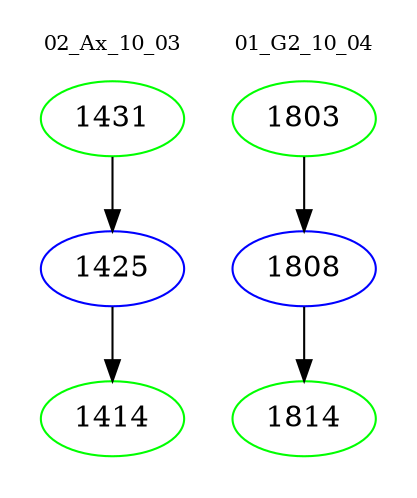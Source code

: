 digraph{
subgraph cluster_0 {
color = white
label = "02_Ax_10_03";
fontsize=10;
T0_1431 [label="1431", color="green"]
T0_1431 -> T0_1425 [color="black"]
T0_1425 [label="1425", color="blue"]
T0_1425 -> T0_1414 [color="black"]
T0_1414 [label="1414", color="green"]
}
subgraph cluster_1 {
color = white
label = "01_G2_10_04";
fontsize=10;
T1_1803 [label="1803", color="green"]
T1_1803 -> T1_1808 [color="black"]
T1_1808 [label="1808", color="blue"]
T1_1808 -> T1_1814 [color="black"]
T1_1814 [label="1814", color="green"]
}
}
